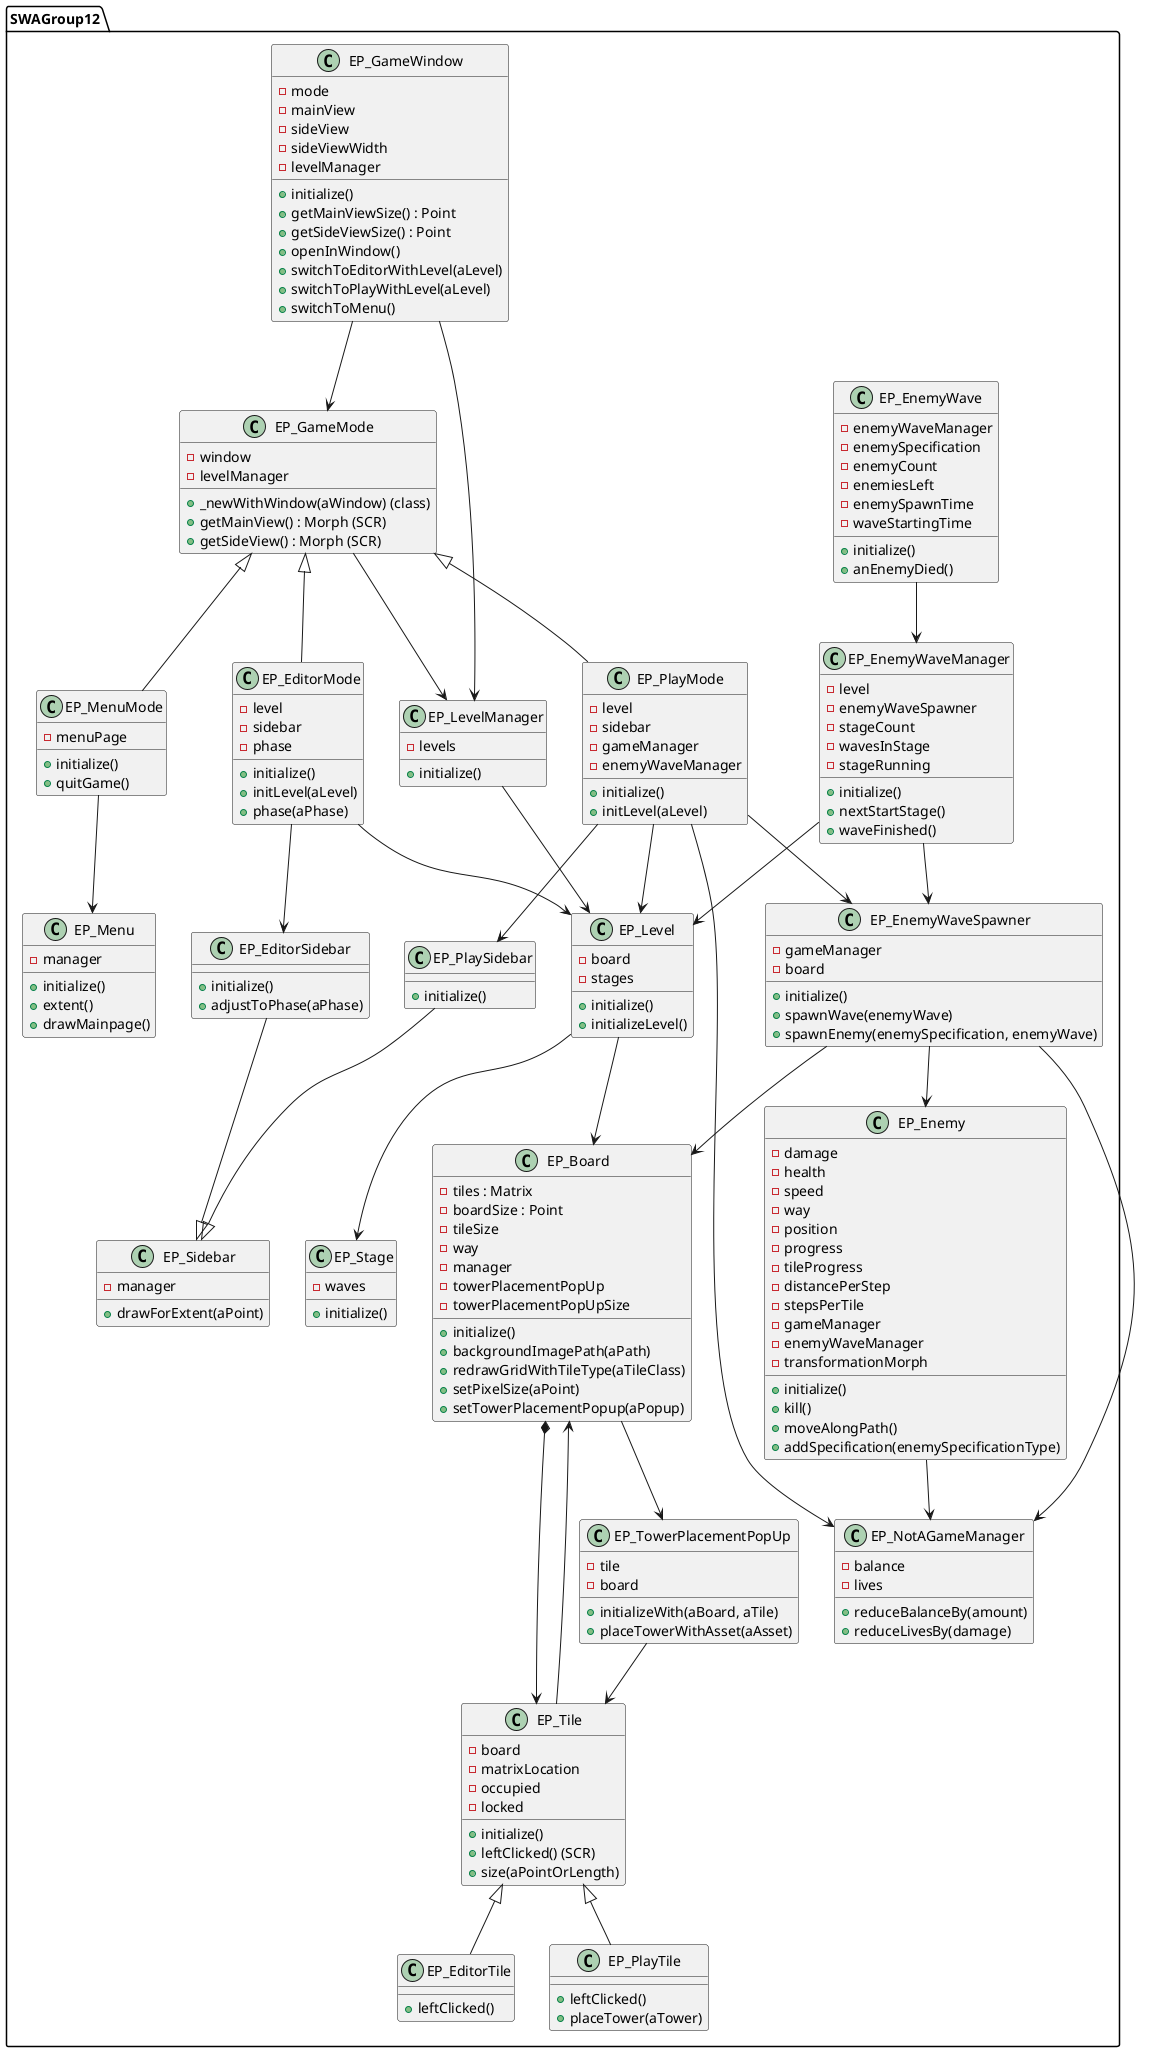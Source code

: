 @startuml

package SWAGroup12 {


    class EP_Board {
        -tiles : Matrix
        -boardSize : Point
        -tileSize
        -way
        -manager
        -towerPlacementPopUp
        -towerPlacementPopUpSize
        +initialize()
        +backgroundImagePath(aPath)
        +redrawGridWithTileType(aTileClass)
        +setPixelSize(aPoint)
        +setTowerPlacementPopup(aPopup)
    }

    class EP_Tile {
        -board
        -matrixLocation
        -occupied
        -locked
        +initialize()
        +leftClicked() (SCR)
        +size(aPointOrLength)
    }

    class EP_EditorTile {
        +leftClicked()
    }
    class EP_PlayTile {
        +leftClicked()
        +placeTower(aTower)
    }

    class EP_Enemy {
        -damage
        -health
        -speed
        -way
        -position
        -progress
        -tileProgress
        -distancePerStep
        -stepsPerTile
        -gameManager
        -enemyWaveManager
        -transformationMorph
        +initialize()
        +kill()
        +moveAlongPath()
        +addSpecification(enemySpecificationType)
    }

    class EP_EnemyWaveSpawner {
        -gameManager
        -board
        +initialize()
        +spawnWave(enemyWave)
        +spawnEnemy(enemySpecification, enemyWave)
    }

    class EP_EnemyWave {
        -enemyWaveManager
        -enemySpecification
        -enemyCount
        -enemiesLeft
        -enemySpawnTime
        -waveStartingTime
        +initialize()
        +anEnemyDied()
    }

    class EP_EnemyWaveManager {
        -level
        -enemyWaveSpawner
        -stageCount
        -wavesInStage
        -stageRunning
        +initialize()
        +nextStartStage()
        +waveFinished()
    }

    class EP_Stage {
        -waves
        +initialize()
    }

    class EP_TowerPlacementPopUp {
        -tile
        -board
        +initializeWith(aBoard, aTile)
        +placeTowerWithAsset(aAsset)
    }

    class EP_GameMode {
        -window
        -levelManager
        +_newWithWindow(aWindow) (class)
        +getMainView() : Morph (SCR)
        +getSideView() : Morph (SCR)
    }

    class EP_MenuMode {
        -menuPage
        +initialize()
        +quitGame()
    }

    class EP_PlayMode {
        -level
        -sidebar
        -gameManager
        -enemyWaveManager
        +initialize()
        +initLevel(aLevel)
    }

    class EP_EditorMode {
        -level
        -sidebar
        -phase
        +initialize()
        +initLevel(aLevel)
        +phase(aPhase)
    }

    class EP_Sidebar {
        -manager
        +drawForExtent(aPoint)
    }

    class EP_EditorSidebar {
        +initialize()
        +adjustToPhase(aPhase)
    }

    class EP_PlaySidebar {
        +initialize()
    }

    class EP_GameWindow {
        -mode
        -mainView
        -sideView
        -sideViewWidth
        -levelManager
        +initialize()
        +getMainViewSize() : Point
        +getSideViewSize() : Point
        +openInWindow()
        +switchToEditorWithLevel(aLevel)
        +switchToPlayWithLevel(aLevel)
        +switchToMenu()
    }

    class EP_Menu {
        -manager
        +initialize()
        +extent()
        +drawMainpage()
    }

    class EP_NotAGameManager {
        -balance
        -lives
        +reduceBalanceBy(amount)
        +reduceLivesBy(damage)
    }

    class EP_Level {
        -board
        -stages
        +initialize()
        +initializeLevel()
    }

    class EP_LevelManager {
        -levels
        +initialize()
    }

    EP_LevelManager --> EP_Level

    EP_Level --> EP_Board
    EP_Level --> EP_Stage

    EP_Enemy --> EP_NotAGameManager

    EP_EnemyWaveSpawner --> EP_Board
    EP_EnemyWaveSpawner --> EP_NotAGameManager
    EP_EnemyWaveSpawner --> EP_Enemy

    EP_EnemyWaveManager --> EP_EnemyWaveSpawner
    EP_EnemyWaveManager --> EP_Level

    EP_EnemyWave --> EP_EnemyWaveManager

    EP_GameWindow --> EP_GameMode
    EP_GameWindow --> EP_LevelManager

    EP_Board *--> EP_Tile
    EP_Board --> EP_TowerPlacementPopUp

    EP_GameMode --> EP_LevelManager
    EP_GameMode <|-- EP_MenuMode
    EP_GameMode <|-- EP_EditorMode
    EP_GameMode <|-- EP_PlayMode

    EP_MenuMode --> EP_Menu
    
    EP_PlayMode --> EP_Level
    EP_PlayMode --> EP_PlaySidebar
    EP_PlayMode --> EP_EnemyWaveSpawner

    EP_EditorMode --> EP_Level
    EP_EditorMode --> EP_EditorSidebar

    EP_PlayMode --> EP_NotAGameManager
    EP_TowerPlacementPopUp --> EP_Tile
    
    EP_Tile --> EP_Board
    EP_Tile <|-- EP_PlayTile
    EP_Tile <|-- EP_EditorTile

    EP_EditorSidebar --|> EP_Sidebar 
    EP_PlaySidebar --|> EP_Sidebar
}

@enduml
